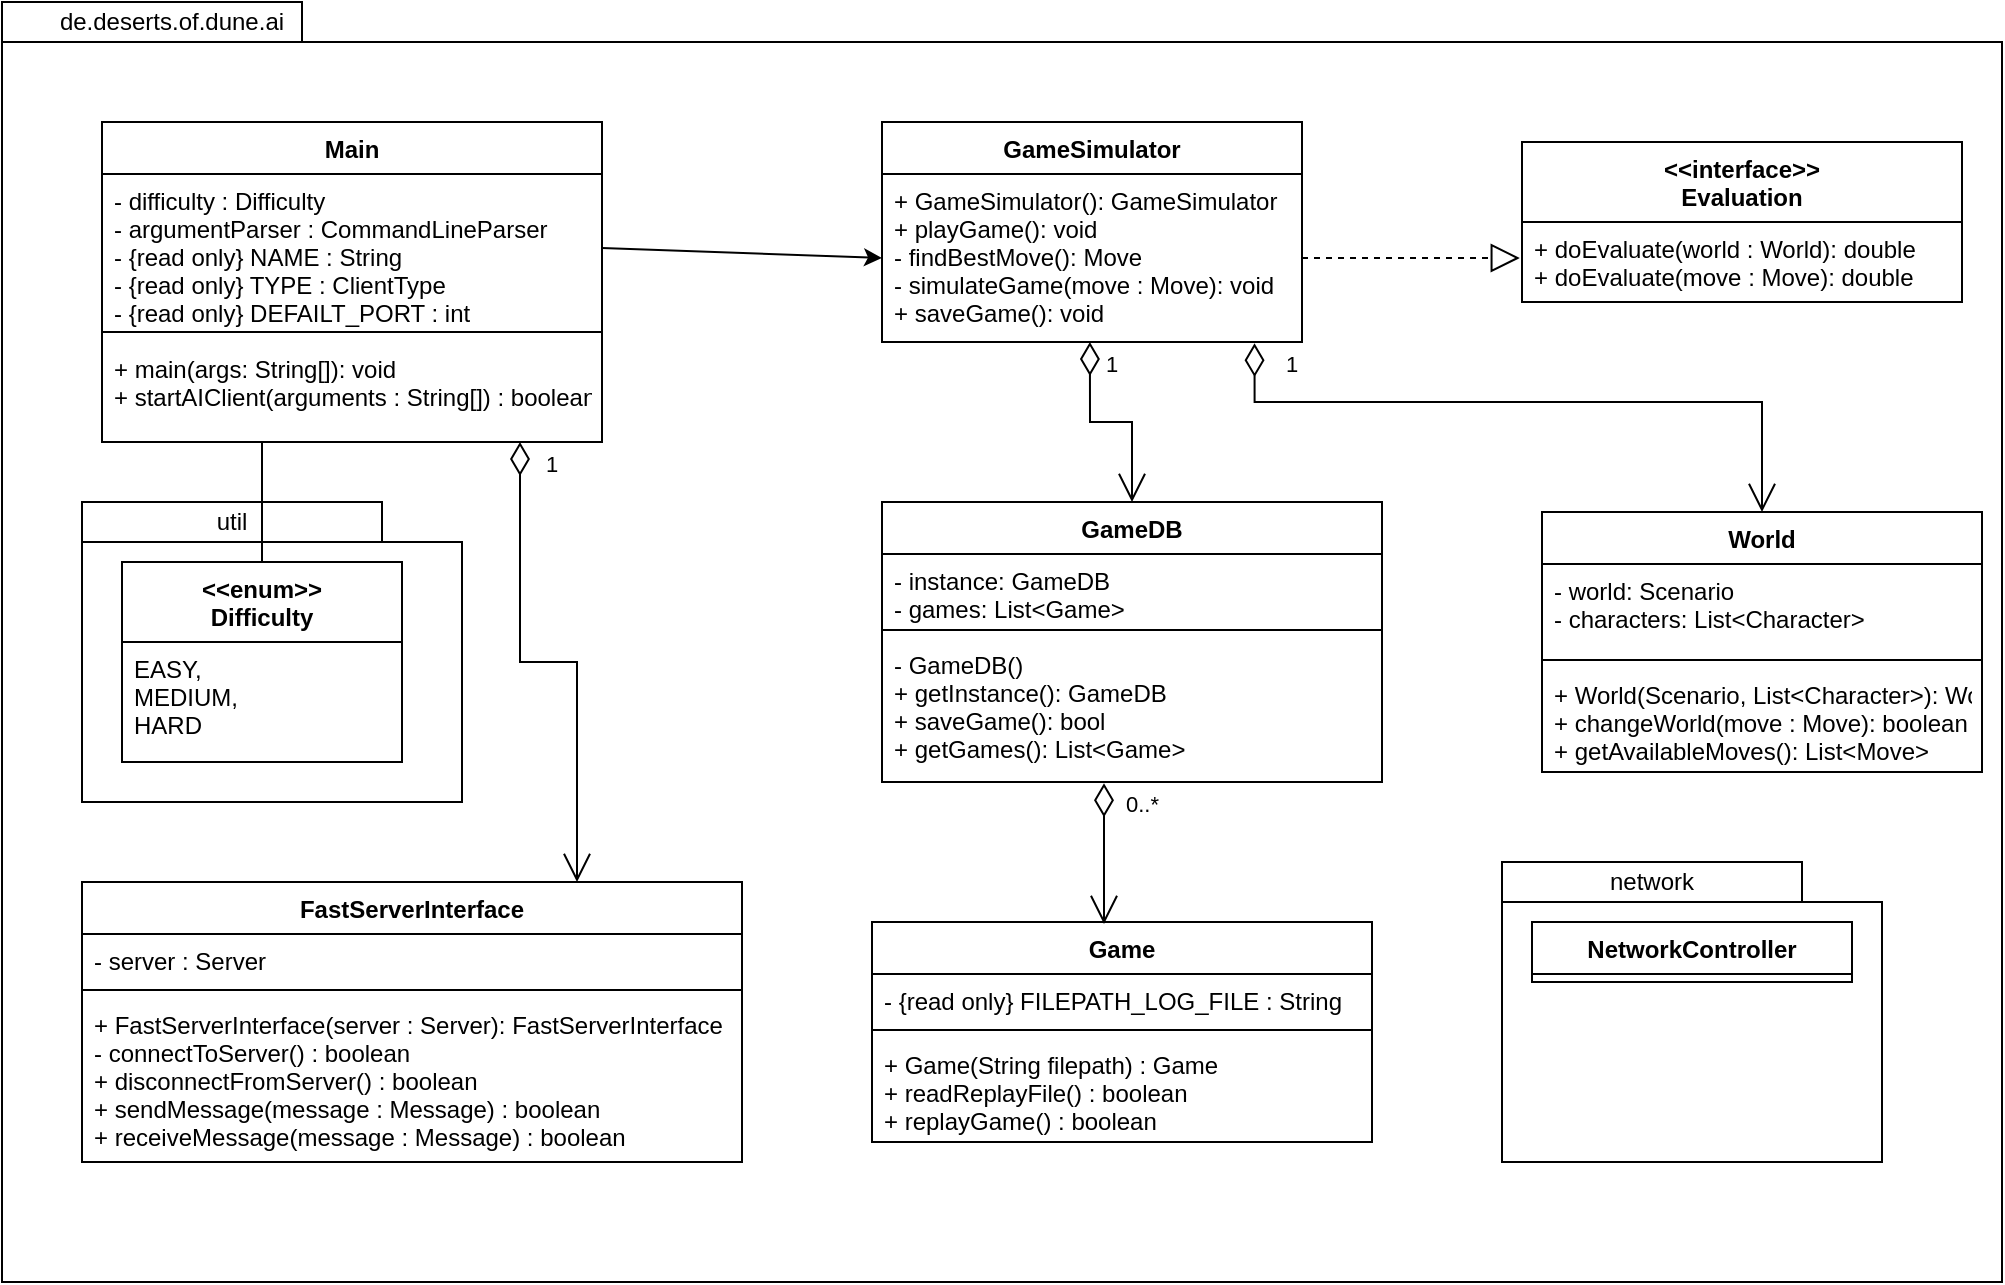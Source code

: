 <mxfile version="15.8.4" type="device"><diagram id="TnKXqi68HxTTurF_kbT5" name="KI-Client"><mxGraphModel dx="1102" dy="985" grid="1" gridSize="10" guides="1" tooltips="1" connect="1" arrows="1" fold="1" page="1" pageScale="1" pageWidth="1169" pageHeight="827" math="0" shadow="0"><root><mxCell id="0"/><mxCell id="1" parent="0"/><mxCell id="j7P4uT7U4z6Ds2DGOtRz-1" value="" style="shape=folder;fontStyle=1;spacingTop=10;tabWidth=150;tabHeight=20;tabPosition=left;html=1;" parent="1" vertex="1"><mxGeometry x="10" y="40" width="1000" height="640" as="geometry"/></mxCell><mxCell id="yXG0lNZN6jQG3fbnMFsd-12" value="GameSimulator" style="swimlane;fontStyle=1;align=center;verticalAlign=top;childLayout=stackLayout;horizontal=1;startSize=26;horizontalStack=0;resizeParent=1;resizeParentMax=0;resizeLast=0;collapsible=1;marginBottom=0;" parent="1" vertex="1"><mxGeometry x="450" y="100" width="210" height="110" as="geometry"/></mxCell><mxCell id="yXG0lNZN6jQG3fbnMFsd-13" value="+ GameSimulator(): GameSimulator&#10;+ playGame(): void&#10;- findBestMove(): Move&#10;- simulateGame(move : Move): void&#10;+ saveGame(): void" style="text;strokeColor=none;fillColor=none;align=left;verticalAlign=top;spacingLeft=4;spacingRight=4;overflow=hidden;rotatable=0;points=[[0,0.5],[1,0.5]];portConstraint=eastwest;" parent="yXG0lNZN6jQG3fbnMFsd-12" vertex="1"><mxGeometry y="26" width="210" height="84" as="geometry"/></mxCell><mxCell id="yXG0lNZN6jQG3fbnMFsd-17" value="GameDB" style="swimlane;fontStyle=1;align=center;verticalAlign=top;childLayout=stackLayout;horizontal=1;startSize=26;horizontalStack=0;resizeParent=1;resizeParentMax=0;resizeLast=0;collapsible=1;marginBottom=0;" parent="1" vertex="1"><mxGeometry x="450" y="290" width="250" height="140" as="geometry"/></mxCell><mxCell id="yXG0lNZN6jQG3fbnMFsd-18" value="- instance: GameDB&#10;- games: List&lt;Game&gt;" style="text;strokeColor=none;fillColor=none;align=left;verticalAlign=top;spacingLeft=4;spacingRight=4;overflow=hidden;rotatable=0;points=[[0,0.5],[1,0.5]];portConstraint=eastwest;" parent="yXG0lNZN6jQG3fbnMFsd-17" vertex="1"><mxGeometry y="26" width="250" height="34" as="geometry"/></mxCell><mxCell id="yXG0lNZN6jQG3fbnMFsd-19" value="" style="line;strokeWidth=1;fillColor=none;align=left;verticalAlign=middle;spacingTop=-1;spacingLeft=3;spacingRight=3;rotatable=0;labelPosition=right;points=[];portConstraint=eastwest;" parent="yXG0lNZN6jQG3fbnMFsd-17" vertex="1"><mxGeometry y="60" width="250" height="8" as="geometry"/></mxCell><mxCell id="yXG0lNZN6jQG3fbnMFsd-20" value="- GameDB() &#10;+ getInstance(): GameDB&#10;+ saveGame(): bool &#10;+ getGames(): List&lt;Game&gt;" style="text;strokeColor=none;fillColor=none;align=left;verticalAlign=top;spacingLeft=4;spacingRight=4;overflow=hidden;rotatable=0;points=[[0,0.5],[1,0.5]];portConstraint=eastwest;" parent="yXG0lNZN6jQG3fbnMFsd-17" vertex="1"><mxGeometry y="68" width="250" height="72" as="geometry"/></mxCell><mxCell id="Iuyr8OUYPfIUhMoR2R4O-1" value="Game" style="swimlane;fontStyle=1;align=center;verticalAlign=top;childLayout=stackLayout;horizontal=1;startSize=26;horizontalStack=0;resizeParent=1;resizeParentMax=0;resizeLast=0;collapsible=1;marginBottom=0;" parent="1" vertex="1"><mxGeometry x="445" y="500" width="250" height="110" as="geometry"/></mxCell><mxCell id="Iuyr8OUYPfIUhMoR2R4O-2" value="- {read only} FILEPATH_LOG_FILE : String" style="text;strokeColor=none;fillColor=none;align=left;verticalAlign=top;spacingLeft=4;spacingRight=4;overflow=hidden;rotatable=0;points=[[0,0.5],[1,0.5]];portConstraint=eastwest;" parent="Iuyr8OUYPfIUhMoR2R4O-1" vertex="1"><mxGeometry y="26" width="250" height="24" as="geometry"/></mxCell><mxCell id="Iuyr8OUYPfIUhMoR2R4O-3" value="" style="line;strokeWidth=1;fillColor=none;align=left;verticalAlign=middle;spacingTop=-1;spacingLeft=3;spacingRight=3;rotatable=0;labelPosition=right;points=[];portConstraint=eastwest;" parent="Iuyr8OUYPfIUhMoR2R4O-1" vertex="1"><mxGeometry y="50" width="250" height="8" as="geometry"/></mxCell><mxCell id="Iuyr8OUYPfIUhMoR2R4O-4" value="+ Game(String filepath) : Game&#10;+ readReplayFile() : boolean&#10;+ replayGame() : boolean" style="text;strokeColor=none;fillColor=none;align=left;verticalAlign=top;spacingLeft=4;spacingRight=4;overflow=hidden;rotatable=0;points=[[0,0.5],[1,0.5]];portConstraint=eastwest;" parent="Iuyr8OUYPfIUhMoR2R4O-1" vertex="1"><mxGeometry y="58" width="250" height="52" as="geometry"/></mxCell><mxCell id="8yIJssVTL42ocQ_8DA8K-1" value="Main" style="swimlane;fontStyle=1;align=center;verticalAlign=top;childLayout=stackLayout;horizontal=1;startSize=26;horizontalStack=0;resizeParent=1;resizeParentMax=0;resizeLast=0;collapsible=1;marginBottom=0;" parent="1" vertex="1"><mxGeometry x="60" y="100" width="250" height="160" as="geometry"/></mxCell><mxCell id="8yIJssVTL42ocQ_8DA8K-2" value="- difficulty : Difficulty&#10;- argumentParser : CommandLineParser&#10;- {read only} NAME : String&#10;- {read only} TYPE : ClientType&#10;- {read only} DEFAILT_PORT : int" style="text;strokeColor=none;fillColor=none;align=left;verticalAlign=top;spacingLeft=4;spacingRight=4;overflow=hidden;rotatable=0;points=[[0,0.5],[1,0.5]];portConstraint=eastwest;" parent="8yIJssVTL42ocQ_8DA8K-1" vertex="1"><mxGeometry y="26" width="250" height="74" as="geometry"/></mxCell><mxCell id="8yIJssVTL42ocQ_8DA8K-3" value="" style="line;strokeWidth=1;fillColor=none;align=left;verticalAlign=middle;spacingTop=-1;spacingLeft=3;spacingRight=3;rotatable=0;labelPosition=right;points=[];portConstraint=eastwest;" parent="8yIJssVTL42ocQ_8DA8K-1" vertex="1"><mxGeometry y="100" width="250" height="10" as="geometry"/></mxCell><mxCell id="8yIJssVTL42ocQ_8DA8K-4" value="+ main(args: String[]): void&#10;+ startAIClient(arguments : String[]) : boolean" style="text;strokeColor=none;fillColor=none;align=left;verticalAlign=top;spacingLeft=4;spacingRight=4;overflow=hidden;rotatable=0;points=[[0,0.5],[1,0.5]];portConstraint=eastwest;" parent="8yIJssVTL42ocQ_8DA8K-1" vertex="1"><mxGeometry y="110" width="250" height="50" as="geometry"/></mxCell><mxCell id="8yIJssVTL42ocQ_8DA8K-7" value="FastServerInterface" style="swimlane;fontStyle=1;align=center;verticalAlign=top;childLayout=stackLayout;horizontal=1;startSize=26;horizontalStack=0;resizeParent=1;resizeParentMax=0;resizeLast=0;collapsible=1;marginBottom=0;" parent="1" vertex="1"><mxGeometry x="50" y="480" width="330" height="140" as="geometry"/></mxCell><mxCell id="8yIJssVTL42ocQ_8DA8K-8" value="- server : Server" style="text;strokeColor=none;fillColor=none;align=left;verticalAlign=top;spacingLeft=4;spacingRight=4;overflow=hidden;rotatable=0;points=[[0,0.5],[1,0.5]];portConstraint=eastwest;" parent="8yIJssVTL42ocQ_8DA8K-7" vertex="1"><mxGeometry y="26" width="330" height="24" as="geometry"/></mxCell><mxCell id="8yIJssVTL42ocQ_8DA8K-9" value="" style="line;strokeWidth=1;fillColor=none;align=left;verticalAlign=middle;spacingTop=-1;spacingLeft=3;spacingRight=3;rotatable=0;labelPosition=right;points=[];portConstraint=eastwest;" parent="8yIJssVTL42ocQ_8DA8K-7" vertex="1"><mxGeometry y="50" width="330" height="8" as="geometry"/></mxCell><mxCell id="8yIJssVTL42ocQ_8DA8K-10" value="+ FastServerInterface(server : Server): FastServerInterface&#10;- connectToServer() : boolean&#10;+ disconnectFromServer() : boolean&#10;+ sendMessage(message : Message) : boolean&#10;+ receiveMessage(message : Message) : boolean" style="text;strokeColor=none;fillColor=none;align=left;verticalAlign=top;spacingLeft=4;spacingRight=4;overflow=hidden;rotatable=0;points=[[0,0.5],[1,0.5]];portConstraint=eastwest;" parent="8yIJssVTL42ocQ_8DA8K-7" vertex="1"><mxGeometry y="58" width="330" height="82" as="geometry"/></mxCell><mxCell id="j7P4uT7U4z6Ds2DGOtRz-2" value="de.deserts.of.dune.ai" style="text;html=1;strokeColor=none;fillColor=none;align=center;verticalAlign=middle;whiteSpace=wrap;rounded=0;" parent="1" vertex="1"><mxGeometry x="20" y="40" width="150" height="20" as="geometry"/></mxCell><mxCell id="j7P4uT7U4z6Ds2DGOtRz-4" value="" style="endArrow=classic;html=1;rounded=0;exitX=1;exitY=0.5;exitDx=0;exitDy=0;entryX=0;entryY=0.5;entryDx=0;entryDy=0;" parent="1" source="8yIJssVTL42ocQ_8DA8K-2" target="yXG0lNZN6jQG3fbnMFsd-13" edge="1"><mxGeometry width="50" height="50" relative="1" as="geometry"><mxPoint x="-40" y="390" as="sourcePoint"/><mxPoint x="10" y="340" as="targetPoint"/></mxGeometry></mxCell><mxCell id="yXG0lNZN6jQG3fbnMFsd-8" value="World" style="swimlane;fontStyle=1;align=center;verticalAlign=top;childLayout=stackLayout;horizontal=1;startSize=26;horizontalStack=0;resizeParent=1;resizeParentMax=0;resizeLast=0;collapsible=1;marginBottom=0;" parent="1" vertex="1"><mxGeometry x="780" y="295" width="220" height="130" as="geometry"><mxRectangle y="40" width="220" height="26" as="alternateBounds"/></mxGeometry></mxCell><mxCell id="yXG0lNZN6jQG3fbnMFsd-9" value="- world: Scenario&#10;- characters: List&lt;Character&gt;" style="text;strokeColor=none;fillColor=none;align=left;verticalAlign=top;spacingLeft=4;spacingRight=4;overflow=hidden;rotatable=0;points=[[0,0.5],[1,0.5]];portConstraint=eastwest;" parent="yXG0lNZN6jQG3fbnMFsd-8" vertex="1"><mxGeometry y="26" width="220" height="44" as="geometry"/></mxCell><mxCell id="yXG0lNZN6jQG3fbnMFsd-10" value="" style="line;strokeWidth=1;fillColor=none;align=left;verticalAlign=middle;spacingTop=-1;spacingLeft=3;spacingRight=3;rotatable=0;labelPosition=right;points=[];portConstraint=eastwest;" parent="yXG0lNZN6jQG3fbnMFsd-8" vertex="1"><mxGeometry y="70" width="220" height="8" as="geometry"/></mxCell><mxCell id="yXG0lNZN6jQG3fbnMFsd-11" value="+ World(Scenario, List&lt;Character&gt;): World&#10;+ changeWorld(move : Move): boolean&#10;+ getAvailableMoves(): List&lt;Move&gt;" style="text;strokeColor=none;fillColor=none;align=left;verticalAlign=top;spacingLeft=4;spacingRight=4;overflow=hidden;rotatable=0;points=[[0,0.5],[1,0.5]];portConstraint=eastwest;" parent="yXG0lNZN6jQG3fbnMFsd-8" vertex="1"><mxGeometry y="78" width="220" height="52" as="geometry"/></mxCell><mxCell id="j7P4uT7U4z6Ds2DGOtRz-5" value="" style="group" parent="1" vertex="1" connectable="0"><mxGeometry x="770" y="110" width="220" height="100" as="geometry"/></mxCell><mxCell id="yXG0lNZN6jQG3fbnMFsd-4" value="&lt;&lt;interface&gt;&gt;&#10;Evaluation" style="swimlane;fontStyle=1;align=center;verticalAlign=top;childLayout=stackLayout;horizontal=1;startSize=40;horizontalStack=0;resizeParent=1;resizeParentMax=0;resizeLast=0;collapsible=1;marginBottom=0;" parent="j7P4uT7U4z6Ds2DGOtRz-5" vertex="1"><mxGeometry width="220" height="80" as="geometry"/></mxCell><mxCell id="yXG0lNZN6jQG3fbnMFsd-7" value="+ doEvaluate(world : World): double&#10;+ doEvaluate(move : Move): double" style="text;strokeColor=none;fillColor=none;align=left;verticalAlign=top;spacingLeft=4;spacingRight=4;overflow=hidden;rotatable=0;points=[[0,0.5],[1,0.5]];portConstraint=eastwest;" parent="j7P4uT7U4z6Ds2DGOtRz-5" vertex="1"><mxGeometry y="40" width="220" height="60" as="geometry"/></mxCell><mxCell id="j7P4uT7U4z6Ds2DGOtRz-6" value="" style="endArrow=block;dashed=1;endFill=0;endSize=12;html=1;rounded=0;exitX=1;exitY=0.5;exitDx=0;exitDy=0;entryX=-0.005;entryY=0.3;entryDx=0;entryDy=0;entryPerimeter=0;" parent="1" source="yXG0lNZN6jQG3fbnMFsd-13" target="yXG0lNZN6jQG3fbnMFsd-7" edge="1"><mxGeometry width="160" relative="1" as="geometry"><mxPoint x="600" y="260" as="sourcePoint"/><mxPoint x="760" y="260" as="targetPoint"/></mxGeometry></mxCell><mxCell id="j7P4uT7U4z6Ds2DGOtRz-7" value="" style="shape=folder;fontStyle=1;spacingTop=10;tabWidth=150;tabHeight=20;tabPosition=left;html=1;" parent="1" vertex="1"><mxGeometry x="50" y="290" width="190" height="150" as="geometry"/></mxCell><mxCell id="8yIJssVTL42ocQ_8DA8K-5" value="&lt;&lt;enum&gt;&gt;&#10;Difficulty" style="swimlane;fontStyle=1;align=center;verticalAlign=top;childLayout=stackLayout;horizontal=1;startSize=40;horizontalStack=0;resizeParent=1;resizeParentMax=0;resizeLast=0;collapsible=1;marginBottom=0;" parent="1" vertex="1"><mxGeometry x="70" y="320" width="140" height="100" as="geometry"/></mxCell><mxCell id="8yIJssVTL42ocQ_8DA8K-6" value="EASY,&#10;MEDIUM,&#10;HARD&#10;" style="text;strokeColor=none;fillColor=none;align=left;verticalAlign=top;spacingLeft=4;spacingRight=4;overflow=hidden;rotatable=0;points=[[0,0.5],[1,0.5]];portConstraint=eastwest;" parent="8yIJssVTL42ocQ_8DA8K-5" vertex="1"><mxGeometry y="40" width="140" height="60" as="geometry"/></mxCell><mxCell id="j7P4uT7U4z6Ds2DGOtRz-8" value="util" style="text;html=1;strokeColor=none;fillColor=none;align=center;verticalAlign=middle;whiteSpace=wrap;rounded=0;" parent="1" vertex="1"><mxGeometry x="50" y="290" width="150" height="20" as="geometry"/></mxCell><mxCell id="j7P4uT7U4z6Ds2DGOtRz-9" value="" style="endArrow=none;html=1;rounded=0;exitX=0.5;exitY=0;exitDx=0;exitDy=0;" parent="1" source="8yIJssVTL42ocQ_8DA8K-5" edge="1"><mxGeometry width="50" height="50" relative="1" as="geometry"><mxPoint x="-50" y="250" as="sourcePoint"/><mxPoint x="140" y="260" as="targetPoint"/></mxGeometry></mxCell><mxCell id="j7P4uT7U4z6Ds2DGOtRz-11" value="1" style="endArrow=open;html=1;endSize=12;startArrow=diamondThin;startSize=14;startFill=0;edgeStyle=orthogonalEdgeStyle;align=left;verticalAlign=bottom;rounded=0;exitX=0.836;exitY=1;exitDx=0;exitDy=0;exitPerimeter=0;entryX=0.75;entryY=0;entryDx=0;entryDy=0;" parent="1" source="8yIJssVTL42ocQ_8DA8K-4" target="8yIJssVTL42ocQ_8DA8K-7" edge="1"><mxGeometry x="-0.839" y="11" relative="1" as="geometry"><mxPoint x="340" y="340" as="sourcePoint"/><mxPoint x="500" y="340" as="targetPoint"/><mxPoint as="offset"/></mxGeometry></mxCell><mxCell id="j7P4uT7U4z6Ds2DGOtRz-12" value="1" style="endArrow=open;html=1;endSize=12;startArrow=diamondThin;startSize=14;startFill=0;edgeStyle=orthogonalEdgeStyle;align=left;verticalAlign=bottom;rounded=0;exitX=0.495;exitY=1;exitDx=0;exitDy=0;exitPerimeter=0;entryX=0.5;entryY=0;entryDx=0;entryDy=0;" parent="1" source="yXG0lNZN6jQG3fbnMFsd-13" target="yXG0lNZN6jQG3fbnMFsd-17" edge="1"><mxGeometry x="-0.604" y="6" relative="1" as="geometry"><mxPoint x="279" y="270" as="sourcePoint"/><mxPoint x="307.5" y="490" as="targetPoint"/><Array as="points"><mxPoint x="554" y="250"/><mxPoint x="575" y="250"/></Array><mxPoint as="offset"/></mxGeometry></mxCell><mxCell id="j7P4uT7U4z6Ds2DGOtRz-13" value="0..*" style="endArrow=open;html=1;endSize=12;startArrow=diamondThin;startSize=14;startFill=0;edgeStyle=orthogonalEdgeStyle;align=left;verticalAlign=bottom;rounded=0;exitX=0.444;exitY=1.009;exitDx=0;exitDy=0;exitPerimeter=0;entryX=0.464;entryY=0.009;entryDx=0;entryDy=0;entryPerimeter=0;" parent="1" source="yXG0lNZN6jQG3fbnMFsd-20" target="Iuyr8OUYPfIUhMoR2R4O-1" edge="1"><mxGeometry x="-0.45" y="9" relative="1" as="geometry"><mxPoint x="563.95" y="220" as="sourcePoint"/><mxPoint x="580" y="300" as="targetPoint"/><mxPoint as="offset"/></mxGeometry></mxCell><mxCell id="j7P4uT7U4z6Ds2DGOtRz-14" value="1" style="endArrow=open;html=1;endSize=12;startArrow=diamondThin;startSize=14;startFill=0;edgeStyle=orthogonalEdgeStyle;align=left;verticalAlign=bottom;rounded=0;exitX=0.887;exitY=1.007;exitDx=0;exitDy=0;exitPerimeter=0;entryX=0.5;entryY=0;entryDx=0;entryDy=0;" parent="1" source="yXG0lNZN6jQG3fbnMFsd-13" target="yXG0lNZN6jQG3fbnMFsd-8" edge="1"><mxGeometry x="-0.745" y="10" relative="1" as="geometry"><mxPoint x="563.95" y="220" as="sourcePoint"/><mxPoint x="585" y="300" as="targetPoint"/><Array as="points"><mxPoint x="636" y="240"/><mxPoint x="890" y="240"/></Array><mxPoint as="offset"/></mxGeometry></mxCell><mxCell id="j7P4uT7U4z6Ds2DGOtRz-15" value="" style="shape=folder;fontStyle=1;spacingTop=10;tabWidth=150;tabHeight=20;tabPosition=left;html=1;" parent="1" vertex="1"><mxGeometry x="760" y="470" width="190" height="150" as="geometry"/></mxCell><mxCell id="j7P4uT7U4z6Ds2DGOtRz-16" value="network" style="text;html=1;strokeColor=none;fillColor=none;align=center;verticalAlign=middle;whiteSpace=wrap;rounded=0;" parent="1" vertex="1"><mxGeometry x="760" y="470" width="150" height="20" as="geometry"/></mxCell><mxCell id="j7P4uT7U4z6Ds2DGOtRz-17" value="NetworkController" style="swimlane;fontStyle=1;align=center;verticalAlign=top;childLayout=stackLayout;horizontal=1;startSize=26;horizontalStack=0;resizeParent=1;resizeParentMax=0;resizeLast=0;collapsible=1;marginBottom=0;" parent="1" vertex="1" collapsed="1"><mxGeometry x="775" y="500" width="160" height="30" as="geometry"><mxRectangle x="780" y="500" width="200" height="34" as="alternateBounds"/></mxGeometry></mxCell></root></mxGraphModel></diagram></mxfile>